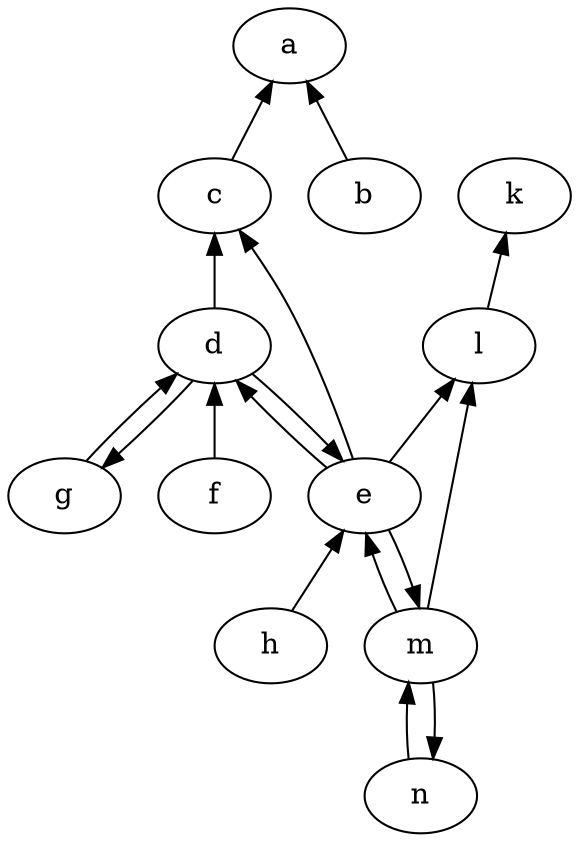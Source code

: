 strict digraph "" {
	a -> b	[dir=back];
	a -> c	[dir=back];
	c -> d	[dir=back];
	c -> e	[dir=back];
	k -> l	[dir=back];
	l -> e	[dir=back];
	l -> m	[dir=back];
	d -> e	[dir=back];
	d -> f	[dir=back];
	d -> g	[dir=back];
	e -> d	[dir=back];
	e -> m	[dir=back];
	e -> h	[dir=back];
	m -> e	[dir=back];
	m -> n	[dir=back];
	g -> d	[dir=back];
	n -> m	[dir=back];
}
